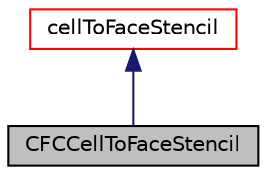 digraph "CFCCellToFaceStencil"
{
  bgcolor="transparent";
  edge [fontname="Helvetica",fontsize="10",labelfontname="Helvetica",labelfontsize="10"];
  node [fontname="Helvetica",fontsize="10",shape=record];
  Node1 [label="CFCCellToFaceStencil",height=0.2,width=0.4,color="black", fillcolor="grey75", style="filled", fontcolor="black"];
  Node2 -> Node1 [dir="back",color="midnightblue",fontsize="10",style="solid",fontname="Helvetica"];
  Node2 [label="cellToFaceStencil",height=0.2,width=0.4,color="red",URL="$a00239.html",tooltip="Base class for extended cell-to-face stencils (face values from neighbouring cells) ..."];
}

